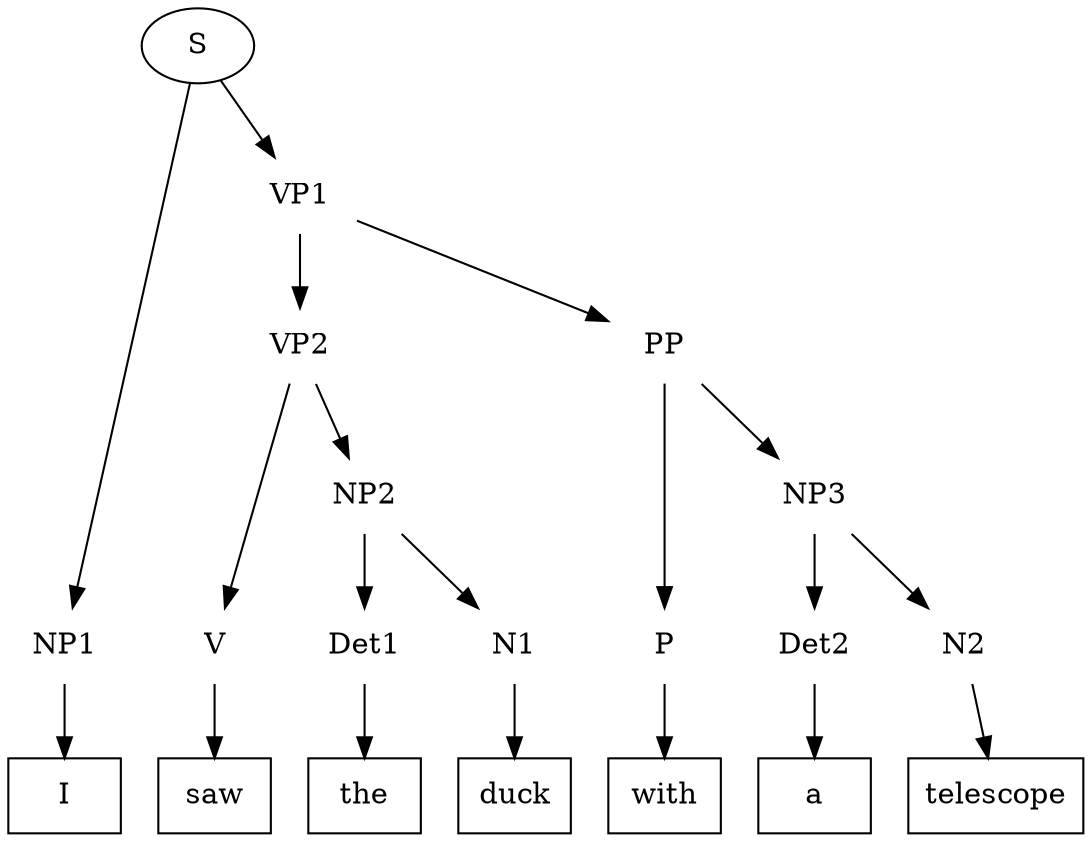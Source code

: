 digraph telescope {
  {
    rankdir="LR";
    node [shape="box"]
    edge [style="invis"];
    rank="same";
    I -> saw -> the -> duck -> with -> a -> telescope;
  }
  rankdir="TB";
  S;
  node [shape="none"]
  edge [style="solid"];
  { 
    rankdir="LR";
    edge [style="invis"];
    rank="same";
    NP1 -> V -> Det1 -> N1 -> P -> Det2 -> N2;
  }
  S -> NP1 
  S -> VP1;
  NP1 -> I;
  VP1 -> VP2;
  VP1 -> PP;
  VP2 -> V;
  VP2 -> NP2;
  V -> saw;
  NP2 -> Det1;
  NP2 -> N1;
  Det1 -> the;
  N1 -> duck;
  PP -> P;
  PP -> NP3;
  P -> with
  NP3 -> Det2;
  NP3 -> N2;
  Det2 -> a;
  N2 -> telescope; 
}
